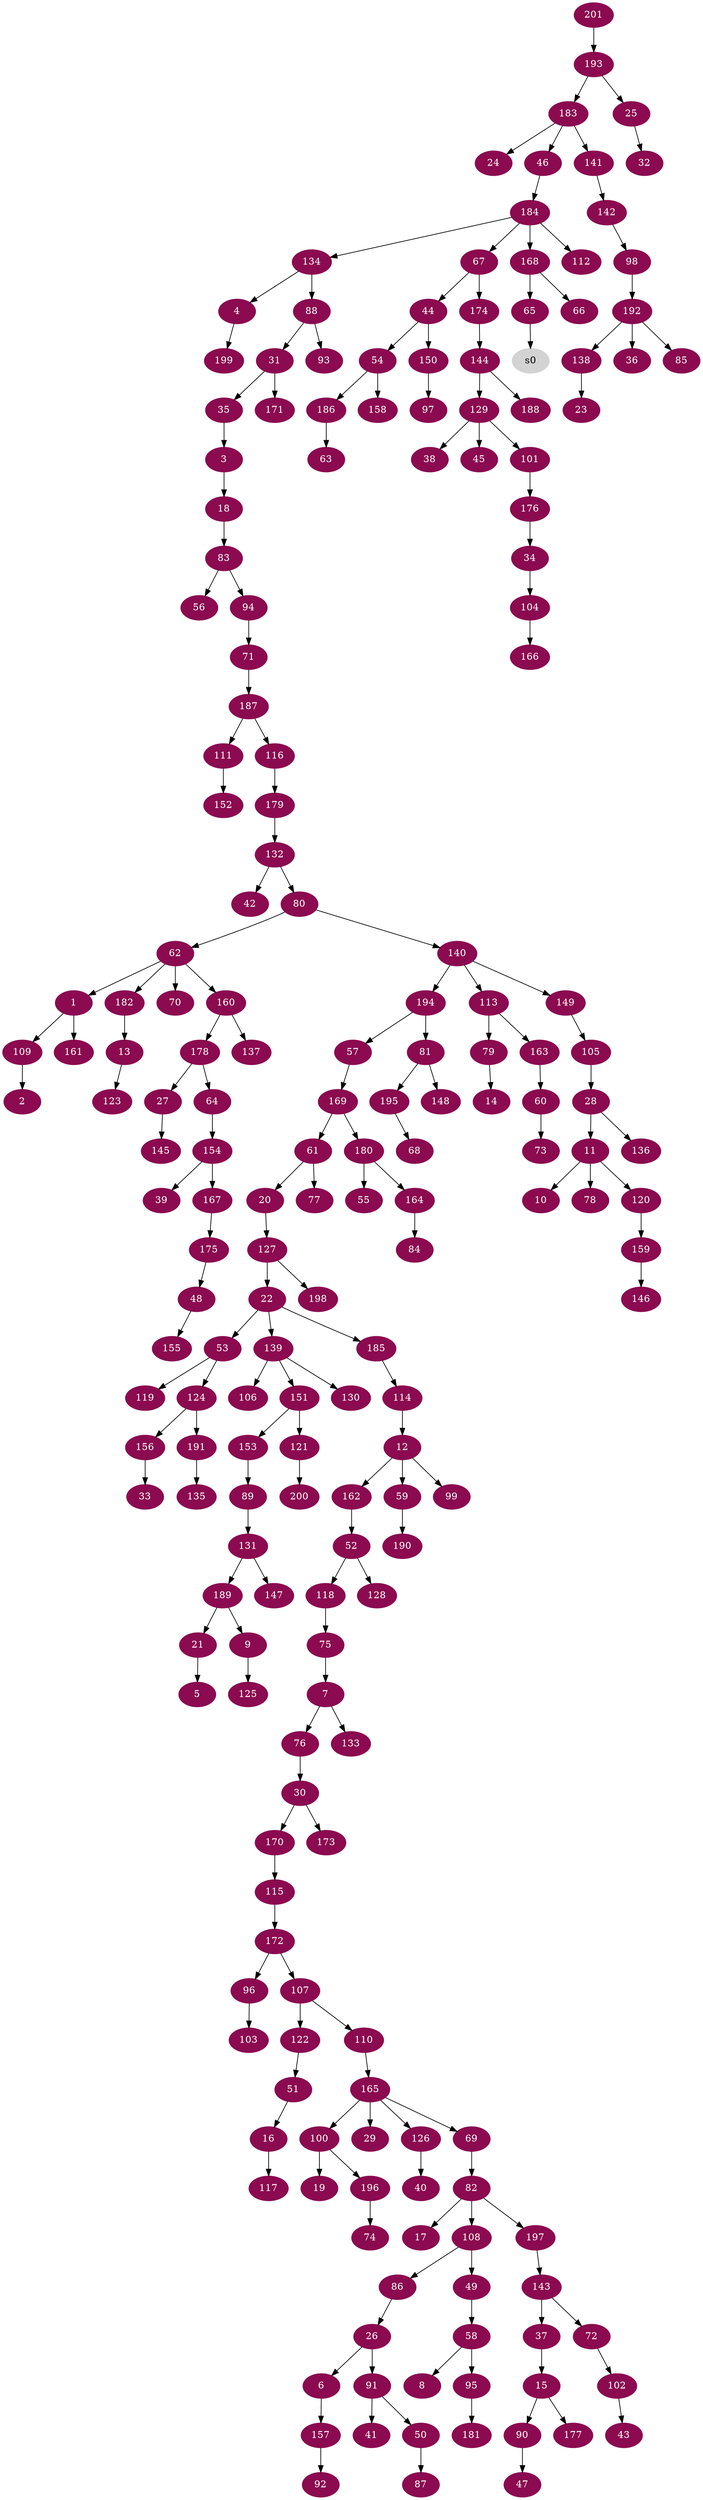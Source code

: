 digraph G {
node [color=deeppink4, style=filled, fontcolor=white];
62 -> 1;
109 -> 2;
35 -> 3;
134 -> 4;
21 -> 5;
26 -> 6;
75 -> 7;
58 -> 8;
189 -> 9;
11 -> 10;
28 -> 11;
114 -> 12;
182 -> 13;
79 -> 14;
37 -> 15;
51 -> 16;
82 -> 17;
3 -> 18;
100 -> 19;
61 -> 20;
189 -> 21;
127 -> 22;
138 -> 23;
183 -> 24;
193 -> 25;
86 -> 26;
178 -> 27;
105 -> 28;
165 -> 29;
76 -> 30;
88 -> 31;
25 -> 32;
156 -> 33;
176 -> 34;
31 -> 35;
192 -> 36;
143 -> 37;
129 -> 38;
154 -> 39;
126 -> 40;
91 -> 41;
132 -> 42;
102 -> 43;
67 -> 44;
129 -> 45;
183 -> 46;
90 -> 47;
175 -> 48;
108 -> 49;
91 -> 50;
122 -> 51;
162 -> 52;
22 -> 53;
44 -> 54;
180 -> 55;
83 -> 56;
194 -> 57;
49 -> 58;
12 -> 59;
163 -> 60;
169 -> 61;
80 -> 62;
186 -> 63;
178 -> 64;
168 -> 65;
168 -> 66;
184 -> 67;
195 -> 68;
165 -> 69;
62 -> 70;
94 -> 71;
143 -> 72;
60 -> 73;
196 -> 74;
118 -> 75;
7 -> 76;
61 -> 77;
11 -> 78;
113 -> 79;
132 -> 80;
194 -> 81;
69 -> 82;
18 -> 83;
164 -> 84;
192 -> 85;
108 -> 86;
50 -> 87;
134 -> 88;
153 -> 89;
15 -> 90;
26 -> 91;
157 -> 92;
88 -> 93;
83 -> 94;
58 -> 95;
172 -> 96;
150 -> 97;
142 -> 98;
12 -> 99;
165 -> 100;
129 -> 101;
72 -> 102;
96 -> 103;
34 -> 104;
149 -> 105;
139 -> 106;
172 -> 107;
82 -> 108;
1 -> 109;
107 -> 110;
187 -> 111;
184 -> 112;
140 -> 113;
185 -> 114;
170 -> 115;
187 -> 116;
16 -> 117;
52 -> 118;
53 -> 119;
11 -> 120;
151 -> 121;
107 -> 122;
13 -> 123;
53 -> 124;
9 -> 125;
165 -> 126;
20 -> 127;
52 -> 128;
144 -> 129;
139 -> 130;
89 -> 131;
179 -> 132;
7 -> 133;
184 -> 134;
191 -> 135;
28 -> 136;
160 -> 137;
192 -> 138;
22 -> 139;
80 -> 140;
183 -> 141;
141 -> 142;
197 -> 143;
174 -> 144;
27 -> 145;
159 -> 146;
131 -> 147;
81 -> 148;
140 -> 149;
44 -> 150;
139 -> 151;
111 -> 152;
151 -> 153;
64 -> 154;
48 -> 155;
124 -> 156;
6 -> 157;
54 -> 158;
120 -> 159;
62 -> 160;
1 -> 161;
12 -> 162;
113 -> 163;
180 -> 164;
110 -> 165;
104 -> 166;
154 -> 167;
184 -> 168;
57 -> 169;
30 -> 170;
31 -> 171;
115 -> 172;
30 -> 173;
67 -> 174;
167 -> 175;
101 -> 176;
15 -> 177;
160 -> 178;
116 -> 179;
169 -> 180;
95 -> 181;
62 -> 182;
193 -> 183;
46 -> 184;
22 -> 185;
54 -> 186;
71 -> 187;
144 -> 188;
131 -> 189;
59 -> 190;
124 -> 191;
98 -> 192;
201 -> 193;
140 -> 194;
81 -> 195;
100 -> 196;
82 -> 197;
127 -> 198;
4 -> 199;
121 -> 200;
node [color=lightgrey, style=filled, fontcolor=black];
65 -> s0;
}
